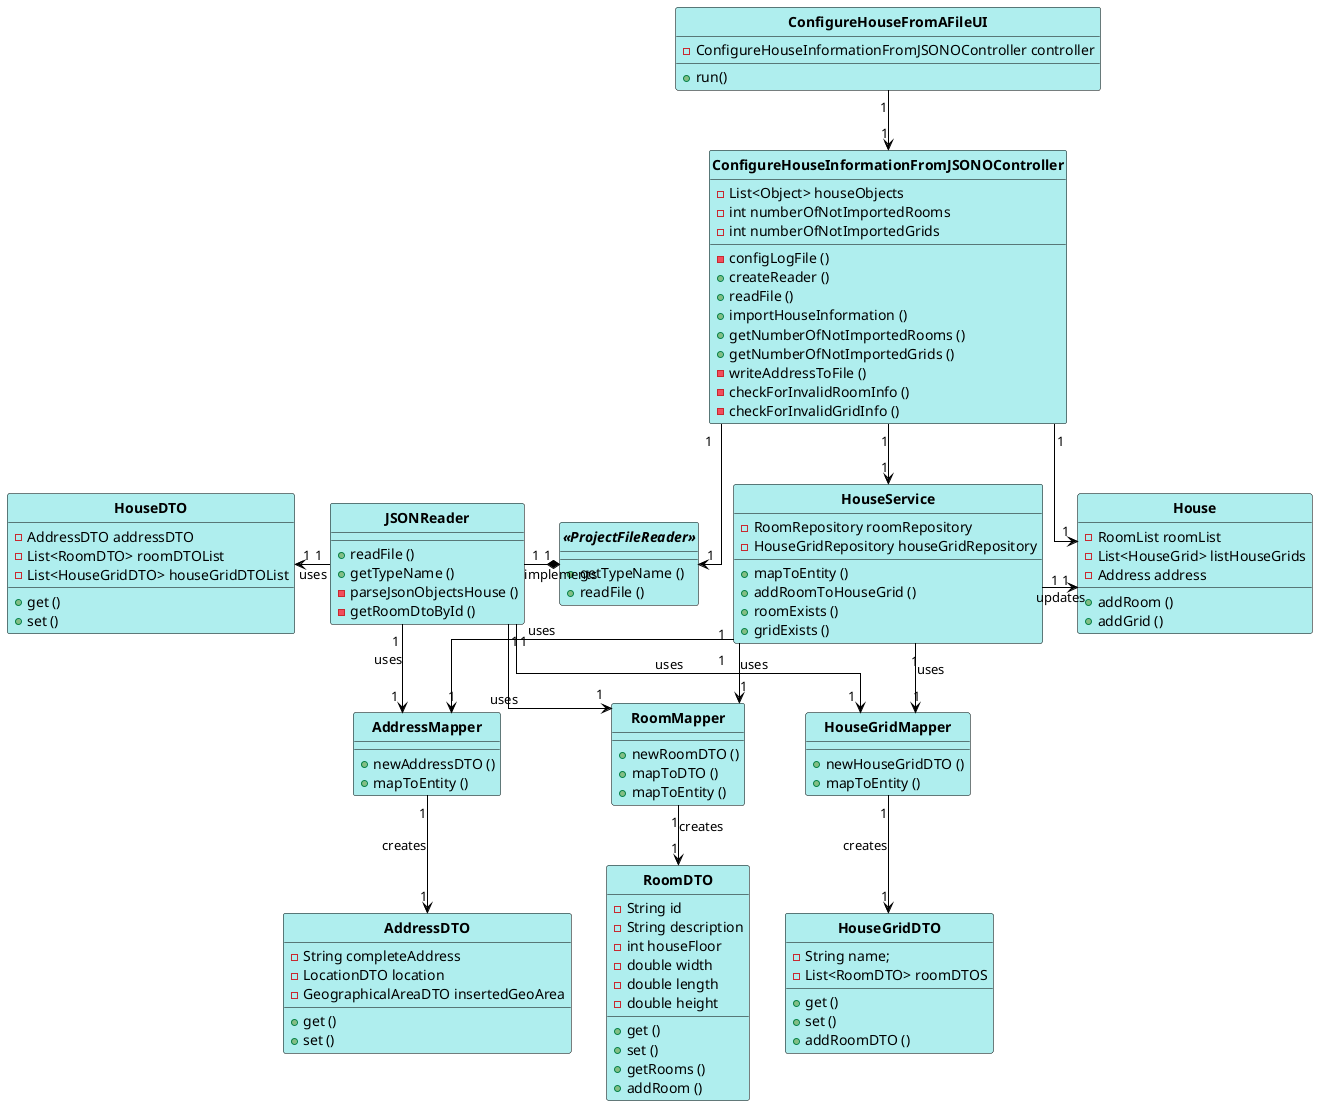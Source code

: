 @startuml
skinparam linetype ortho

skinparam class {
	BackgroundColor PaleTurquoise
	ArrowColor Black
	BorderColor Black
	FontStyle Bold
}

hide circle



ConfigureHouseFromAFileUI "1" --> "1" ConfigureHouseInformationFromJSONOController
ConfigureHouseInformationFromJSONOController "1" --> "1" HouseService
ConfigureHouseInformationFromJSONOController "1" --> "1" House
ConfigureHouseInformationFromJSONOController "1" -right-> "1" "<<ProjectFileReader>>"
HouseService "1" --> "1" AddressMapper: uses
HouseService "1" --> "1" RoomMapper: uses
HouseService "1" --> "1" HouseGridMapper: uses
HouseService "1" -right-> "1" House: updates
JSONReader "1" -down-> "1" AddressMapper: uses
JSONReader "1" -down-> "1" RoomMapper: uses
JSONReader "1" -down-> "1" HouseGridMapper: uses
JSONReader "1" -left-> "1" HouseDTO: uses
AddressMapper "1" -down-> "1" AddressDTO: creates
RoomMapper "1" --> "1" RoomDTO: creates
HouseGridMapper "1" --> "1" HouseGridDTO: creates


JSONReader "1" -right-* "1" "<<ProjectFileReader>>" : implements

Class ConfigureHouseFromAFileUI {
- ConfigureHouseInformationFromJSONOController controller
+ run()

}

Class ConfigureHouseInformationFromJSONOController {
- List<Object> houseObjects
- int numberOfNotImportedRooms
- int numberOfNotImportedGrids
- configLogFile ()
+ createReader ()
+ readFile ()
+ importHouseInformation ()
+ getNumberOfNotImportedRooms ()
+ getNumberOfNotImportedGrids ()
- writeAddressToFile ()
- checkForInvalidRoomInfo ()
- checkForInvalidGridInfo ()
}



Class HouseGridDTO {
- String name;
- List<RoomDTO> roomDTOS
+ get ()
+ set ()
+ addRoomDTO ()

}

Class HouseGridMapper {
+ newHouseGridDTO ()
+ mapToEntity ()
}


Class AddressMapper {
+ newAddressDTO ()
+ mapToEntity ()

}

Class AddressDTO {
- String completeAddress
- LocationDTO location
- GeographicalAreaDTO insertedGeoArea
+ get ()
+ set ()

}


Class House {
- RoomList roomList
- List<HouseGrid> listHouseGrids
- Address address
+ addRoom ()
+ addGrid ()

}

Class HouseDTO {
- AddressDTO addressDTO
- List<RoomDTO> roomDTOList
- List<HouseGridDTO> houseGridDTOList
+ get ()
+ set ()

}

Class HouseService {
- RoomRepository roomRepository
- HouseGridRepository houseGridRepository
+ mapToEntity ()
+ addRoomToHouseGrid ()
+ roomExists ()
+ gridExists ()

}


Class RoomDTO {
- String id
- String description
- int houseFloor
- double width
- double length
- double height
+ get ()
+ set ()
+ getRooms ()
+ addRoom ()

}

Class RoomMapper {
+ newRoomDTO ()
+ mapToDTO ()
+ mapToEntity ()

}

Interface "<<ProjectFileReader>>" {
+ getTypeName ()
+ readFile ()

}


Class JSONReader {
+ readFile ()
+ getTypeName ()
- parseJsonObjectsHouse ()
- getRoomDtoById ()

}



@enduml